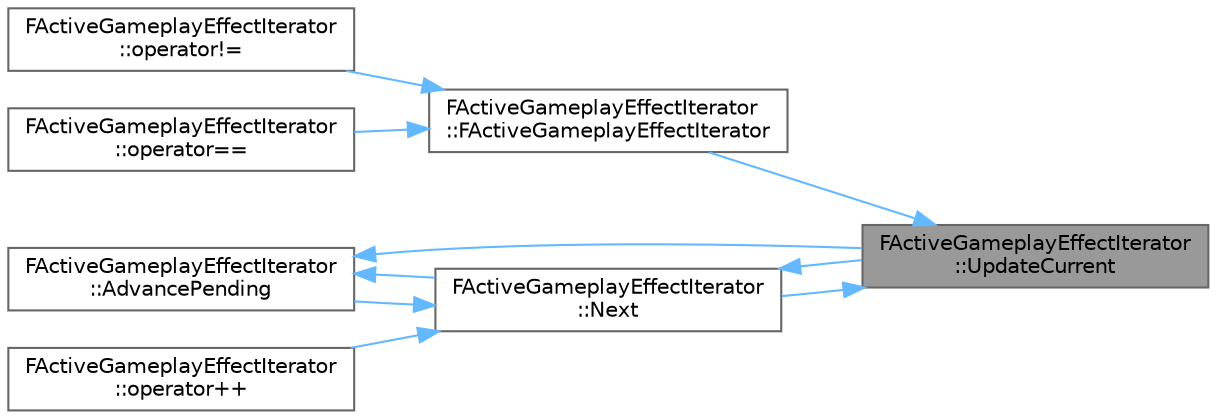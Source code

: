 digraph "FActiveGameplayEffectIterator::UpdateCurrent"
{
 // INTERACTIVE_SVG=YES
 // LATEX_PDF_SIZE
  bgcolor="transparent";
  edge [fontname=Helvetica,fontsize=10,labelfontname=Helvetica,labelfontsize=10];
  node [fontname=Helvetica,fontsize=10,shape=box,height=0.2,width=0.4];
  rankdir="RL";
  Node1 [id="Node000001",label="FActiveGameplayEffectIterator\l::UpdateCurrent",height=0.2,width=0.4,color="gray40", fillcolor="grey60", style="filled", fontcolor="black",tooltip=" "];
  Node1 -> Node2 [id="edge1_Node000001_Node000002",dir="back",color="steelblue1",style="solid",tooltip=" "];
  Node2 [id="Node000002",label="FActiveGameplayEffectIterator\l::FActiveGameplayEffectIterator",height=0.2,width=0.4,color="grey40", fillcolor="white", style="filled",URL="$da/d17/classFActiveGameplayEffectIterator.html#af094f78433605651b835e39d511013a6",tooltip=" "];
  Node2 -> Node3 [id="edge2_Node000002_Node000003",dir="back",color="steelblue1",style="solid",tooltip=" "];
  Node3 [id="Node000003",label="FActiveGameplayEffectIterator\l::operator!=",height=0.2,width=0.4,color="grey40", fillcolor="white", style="filled",URL="$da/d17/classFActiveGameplayEffectIterator.html#ad402361c4617b65b0a6208b73b4d68d7",tooltip=" "];
  Node2 -> Node4 [id="edge3_Node000002_Node000004",dir="back",color="steelblue1",style="solid",tooltip=" "];
  Node4 [id="Node000004",label="FActiveGameplayEffectIterator\l::operator==",height=0.2,width=0.4,color="grey40", fillcolor="white", style="filled",URL="$da/d17/classFActiveGameplayEffectIterator.html#a45d3a6eb95ea5e734a9eca043b221b62",tooltip=" "];
  Node1 -> Node5 [id="edge4_Node000001_Node000005",dir="back",color="steelblue1",style="solid",tooltip=" "];
  Node5 [id="Node000005",label="FActiveGameplayEffectIterator\l::Next",height=0.2,width=0.4,color="grey40", fillcolor="white", style="filled",URL="$da/d17/classFActiveGameplayEffectIterator.html#a53e694e9ea8c700303eee8b077b6e723",tooltip=" "];
  Node5 -> Node6 [id="edge5_Node000005_Node000006",dir="back",color="steelblue1",style="solid",tooltip=" "];
  Node6 [id="Node000006",label="FActiveGameplayEffectIterator\l::AdvancePending",height=0.2,width=0.4,color="grey40", fillcolor="white", style="filled",URL="$da/d17/classFActiveGameplayEffectIterator.html#a355b9f5f62d82179bff0b4bf3b79080e",tooltip=" "];
  Node6 -> Node5 [id="edge6_Node000006_Node000005",dir="back",color="steelblue1",style="solid",tooltip=" "];
  Node6 -> Node1 [id="edge7_Node000006_Node000001",dir="back",color="steelblue1",style="solid",tooltip=" "];
  Node5 -> Node7 [id="edge8_Node000005_Node000007",dir="back",color="steelblue1",style="solid",tooltip=" "];
  Node7 [id="Node000007",label="FActiveGameplayEffectIterator\l::operator++",height=0.2,width=0.4,color="grey40", fillcolor="white", style="filled",URL="$da/d17/classFActiveGameplayEffectIterator.html#a7c29362eb16317169d40e68ada5da921",tooltip=" "];
  Node5 -> Node1 [id="edge9_Node000005_Node000001",dir="back",color="steelblue1",style="solid",tooltip=" "];
}
